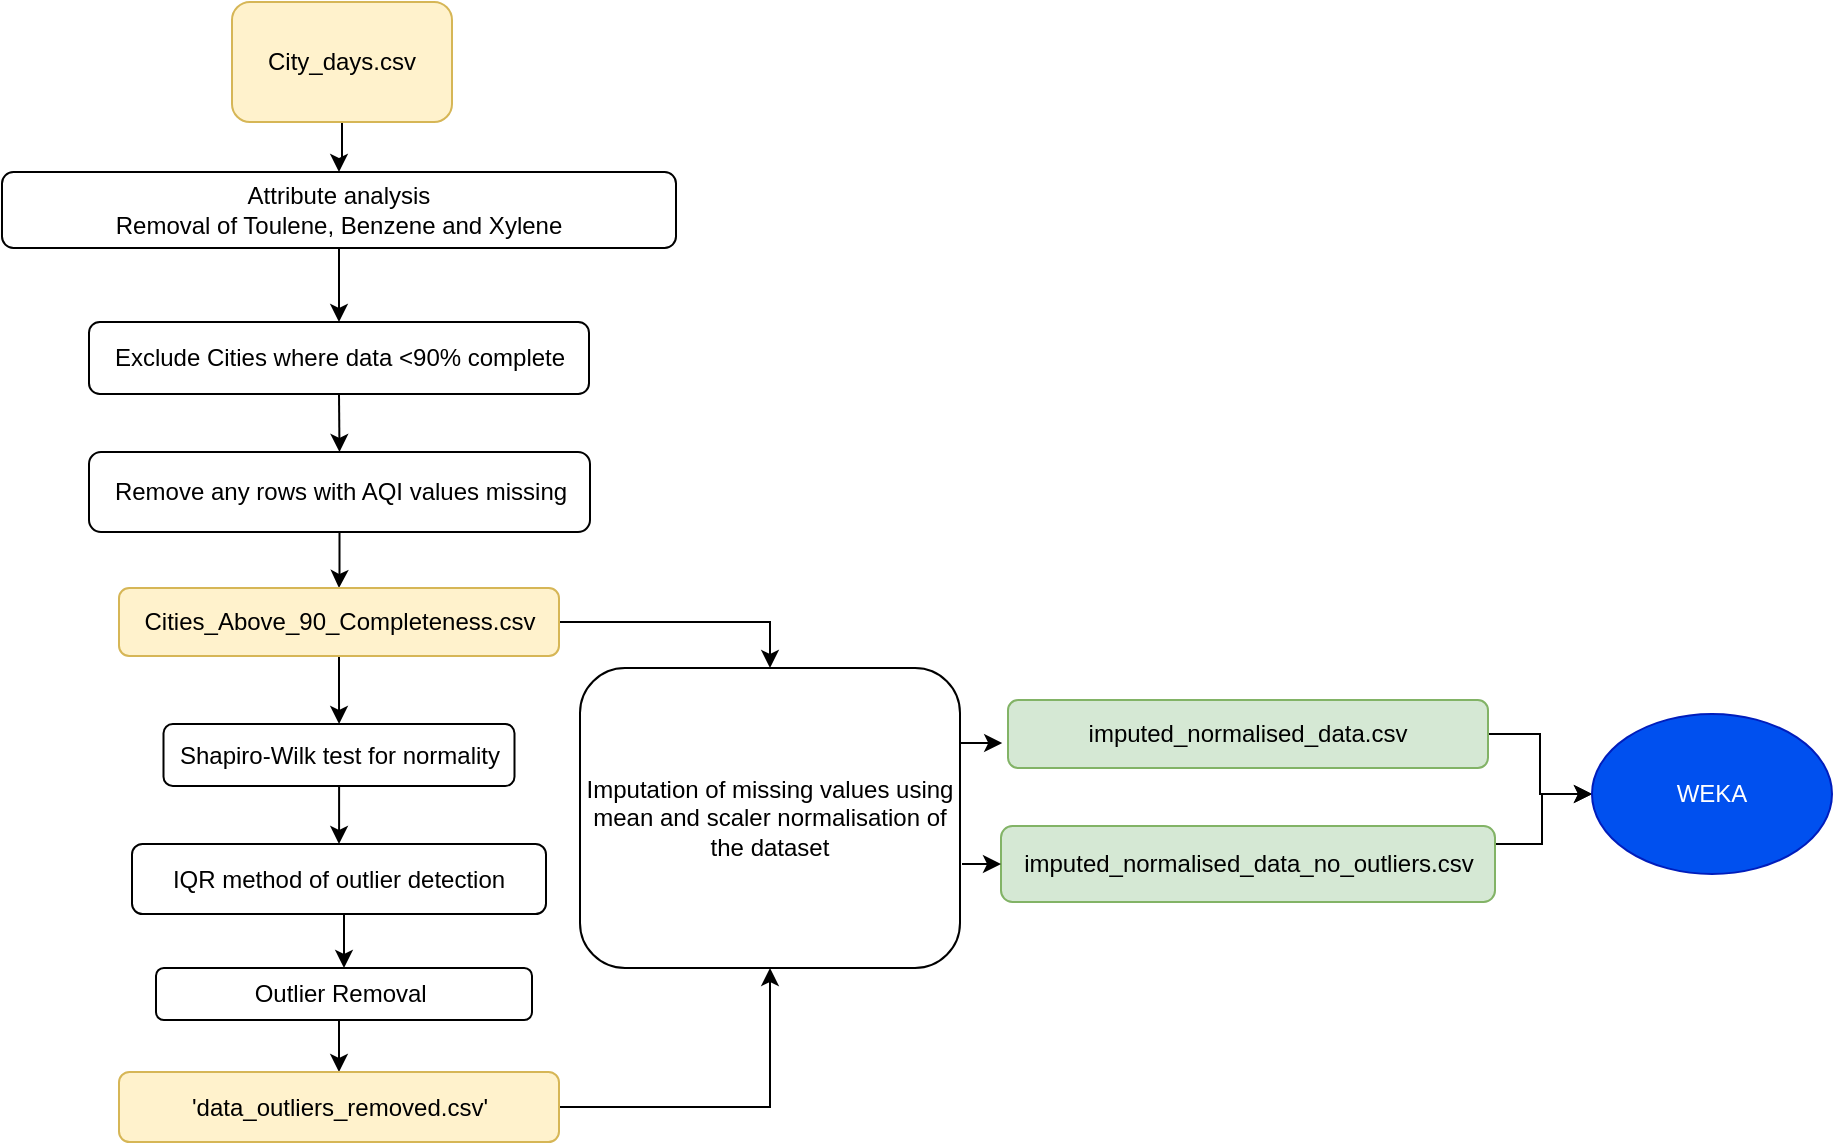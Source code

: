 <mxfile version="22.0.6" type="github">
  <diagram name="Page-1" id="52a04d89-c75d-2922-d76d-85b35f80e030">
    <mxGraphModel dx="2074" dy="1110" grid="0" gridSize="10" guides="1" tooltips="1" connect="1" arrows="1" fold="1" page="0" pageScale="1" pageWidth="1169" pageHeight="827" background="none" math="0" shadow="0">
      <root>
        <mxCell id="0" />
        <mxCell id="1" parent="0" />
        <mxCell id="QiFah7z5HYFgEwHy6eRP-2" style="edgeStyle=orthogonalEdgeStyle;rounded=0;orthogonalLoop=1;jettySize=auto;html=1;entryX=0.5;entryY=0;entryDx=0;entryDy=0;" edge="1" parent="1" source="QiFah7z5HYFgEwHy6eRP-1" target="QiFah7z5HYFgEwHy6eRP-3">
          <mxGeometry relative="1" as="geometry">
            <mxPoint x="280" y="80" as="targetPoint" />
          </mxGeometry>
        </mxCell>
        <mxCell id="QiFah7z5HYFgEwHy6eRP-1" value="City_days.csv" style="rounded=1;whiteSpace=wrap;html=1;fillColor=#fff2cc;strokeColor=#d6b656;" vertex="1" parent="1">
          <mxGeometry x="170" y="45" width="110" height="60" as="geometry" />
        </mxCell>
        <mxCell id="QiFah7z5HYFgEwHy6eRP-4" style="edgeStyle=orthogonalEdgeStyle;rounded=0;orthogonalLoop=1;jettySize=auto;html=1;" edge="1" parent="1" source="QiFah7z5HYFgEwHy6eRP-3" target="QiFah7z5HYFgEwHy6eRP-5">
          <mxGeometry relative="1" as="geometry">
            <mxPoint x="520" y="80" as="targetPoint" />
          </mxGeometry>
        </mxCell>
        <mxCell id="QiFah7z5HYFgEwHy6eRP-3" value="Attribute analysis&lt;br&gt;Removal of Toulene, Benzene and Xylene" style="rounded=1;whiteSpace=wrap;html=1;glass=0;" vertex="1" parent="1">
          <mxGeometry x="55" y="130" width="337" height="38" as="geometry" />
        </mxCell>
        <mxCell id="QiFah7z5HYFgEwHy6eRP-17" style="edgeStyle=orthogonalEdgeStyle;rounded=0;orthogonalLoop=1;jettySize=auto;html=1;exitX=0.5;exitY=1;exitDx=0;exitDy=0;entryX=0.5;entryY=0;entryDx=0;entryDy=0;" edge="1" parent="1" source="QiFah7z5HYFgEwHy6eRP-5" target="QiFah7z5HYFgEwHy6eRP-7">
          <mxGeometry relative="1" as="geometry" />
        </mxCell>
        <mxCell id="QiFah7z5HYFgEwHy6eRP-5" value="Exclude Cities where data &amp;lt;90% complete" style="rounded=1;whiteSpace=wrap;html=1;" vertex="1" parent="1">
          <mxGeometry x="98.5" y="205" width="250" height="36" as="geometry" />
        </mxCell>
        <mxCell id="QiFah7z5HYFgEwHy6eRP-34" style="edgeStyle=orthogonalEdgeStyle;rounded=0;orthogonalLoop=1;jettySize=auto;html=1;entryX=0.5;entryY=0;entryDx=0;entryDy=0;" edge="1" parent="1" source="QiFah7z5HYFgEwHy6eRP-7" target="QiFah7z5HYFgEwHy6eRP-8">
          <mxGeometry relative="1" as="geometry" />
        </mxCell>
        <mxCell id="QiFah7z5HYFgEwHy6eRP-7" value="Remove any rows with AQI values missing" style="rounded=1;whiteSpace=wrap;html=1;" vertex="1" parent="1">
          <mxGeometry x="98.5" y="270" width="250.5" height="40" as="geometry" />
        </mxCell>
        <mxCell id="QiFah7z5HYFgEwHy6eRP-9" style="edgeStyle=orthogonalEdgeStyle;rounded=0;orthogonalLoop=1;jettySize=auto;html=1;" edge="1" parent="1" source="QiFah7z5HYFgEwHy6eRP-8" target="QiFah7z5HYFgEwHy6eRP-10">
          <mxGeometry relative="1" as="geometry">
            <mxPoint x="520" y="400" as="targetPoint" />
          </mxGeometry>
        </mxCell>
        <mxCell id="QiFah7z5HYFgEwHy6eRP-15" style="edgeStyle=orthogonalEdgeStyle;rounded=0;orthogonalLoop=1;jettySize=auto;html=1;entryX=0.5;entryY=0;entryDx=0;entryDy=0;" edge="1" parent="1" source="QiFah7z5HYFgEwHy6eRP-8" target="QiFah7z5HYFgEwHy6eRP-14">
          <mxGeometry relative="1" as="geometry" />
        </mxCell>
        <mxCell id="QiFah7z5HYFgEwHy6eRP-8" value="Cities_Above_90_Completeness.csv" style="rounded=1;whiteSpace=wrap;html=1;fillColor=#fff2cc;strokeColor=#d6b656;" vertex="1" parent="1">
          <mxGeometry x="113.5" y="338" width="220" height="34" as="geometry" />
        </mxCell>
        <mxCell id="QiFah7z5HYFgEwHy6eRP-28" style="edgeStyle=orthogonalEdgeStyle;rounded=0;orthogonalLoop=1;jettySize=auto;html=1;" edge="1" parent="1" source="QiFah7z5HYFgEwHy6eRP-10" target="QiFah7z5HYFgEwHy6eRP-11">
          <mxGeometry relative="1" as="geometry" />
        </mxCell>
        <mxCell id="QiFah7z5HYFgEwHy6eRP-10" value="Shapiro-Wilk test for normality" style="rounded=1;whiteSpace=wrap;html=1;" vertex="1" parent="1">
          <mxGeometry x="135.75" y="406" width="175.5" height="31" as="geometry" />
        </mxCell>
        <mxCell id="QiFah7z5HYFgEwHy6eRP-29" style="edgeStyle=orthogonalEdgeStyle;rounded=0;orthogonalLoop=1;jettySize=auto;html=1;exitX=0.5;exitY=1;exitDx=0;exitDy=0;entryX=0.5;entryY=0;entryDx=0;entryDy=0;" edge="1" parent="1" source="QiFah7z5HYFgEwHy6eRP-11" target="QiFah7z5HYFgEwHy6eRP-12">
          <mxGeometry relative="1" as="geometry" />
        </mxCell>
        <mxCell id="QiFah7z5HYFgEwHy6eRP-11" value="IQR method of outlier detection" style="rounded=1;whiteSpace=wrap;html=1;" vertex="1" parent="1">
          <mxGeometry x="120" y="466" width="207" height="35" as="geometry" />
        </mxCell>
        <mxCell id="QiFah7z5HYFgEwHy6eRP-30" style="edgeStyle=orthogonalEdgeStyle;rounded=0;orthogonalLoop=1;jettySize=auto;html=1;exitX=0.5;exitY=1;exitDx=0;exitDy=0;entryX=0.5;entryY=0;entryDx=0;entryDy=0;" edge="1" parent="1" source="QiFah7z5HYFgEwHy6eRP-12" target="QiFah7z5HYFgEwHy6eRP-13">
          <mxGeometry relative="1" as="geometry" />
        </mxCell>
        <mxCell id="QiFah7z5HYFgEwHy6eRP-12" value="Outlier Removal&amp;nbsp;" style="rounded=1;whiteSpace=wrap;html=1;" vertex="1" parent="1">
          <mxGeometry x="132" y="528" width="188" height="26" as="geometry" />
        </mxCell>
        <mxCell id="QiFah7z5HYFgEwHy6eRP-16" style="edgeStyle=orthogonalEdgeStyle;rounded=0;orthogonalLoop=1;jettySize=auto;html=1;entryX=0.5;entryY=1;entryDx=0;entryDy=0;" edge="1" parent="1" source="QiFah7z5HYFgEwHy6eRP-13" target="QiFah7z5HYFgEwHy6eRP-14">
          <mxGeometry relative="1" as="geometry" />
        </mxCell>
        <mxCell id="QiFah7z5HYFgEwHy6eRP-13" value="&#39;data_outliers_removed.csv&#39;" style="rounded=1;whiteSpace=wrap;html=1;fillColor=#fff2cc;strokeColor=#d6b656;" vertex="1" parent="1">
          <mxGeometry x="113.5" y="580" width="220" height="35" as="geometry" />
        </mxCell>
        <mxCell id="QiFah7z5HYFgEwHy6eRP-14" value="Imputation of missing values using mean and scaler normalisation of the dataset" style="rounded=1;whiteSpace=wrap;html=1;" vertex="1" parent="1">
          <mxGeometry x="344" y="378" width="190" height="150" as="geometry" />
        </mxCell>
        <mxCell id="QiFah7z5HYFgEwHy6eRP-25" style="edgeStyle=orthogonalEdgeStyle;rounded=0;orthogonalLoop=1;jettySize=auto;html=1;exitX=1;exitY=0.5;exitDx=0;exitDy=0;" edge="1" parent="1" source="QiFah7z5HYFgEwHy6eRP-20" target="QiFah7z5HYFgEwHy6eRP-24">
          <mxGeometry relative="1" as="geometry" />
        </mxCell>
        <mxCell id="QiFah7z5HYFgEwHy6eRP-20" value="imputed_normalised_data.csv" style="rounded=1;whiteSpace=wrap;html=1;fillColor=#d5e8d4;strokeColor=#82b366;" vertex="1" parent="1">
          <mxGeometry x="558" y="394" width="240" height="34" as="geometry" />
        </mxCell>
        <mxCell id="QiFah7z5HYFgEwHy6eRP-26" style="edgeStyle=orthogonalEdgeStyle;rounded=0;orthogonalLoop=1;jettySize=auto;html=1;entryX=0;entryY=0.5;entryDx=0;entryDy=0;" edge="1" parent="1" source="QiFah7z5HYFgEwHy6eRP-21" target="QiFah7z5HYFgEwHy6eRP-24">
          <mxGeometry relative="1" as="geometry">
            <Array as="points">
              <mxPoint x="825" y="466" />
              <mxPoint x="825" y="441" />
            </Array>
          </mxGeometry>
        </mxCell>
        <mxCell id="QiFah7z5HYFgEwHy6eRP-21" value="imputed_normalised_data_no_outliers.csv" style="rounded=1;whiteSpace=wrap;html=1;fillColor=#d5e8d4;strokeColor=#82b366;" vertex="1" parent="1">
          <mxGeometry x="554.5" y="457" width="247" height="38" as="geometry" />
        </mxCell>
        <mxCell id="QiFah7z5HYFgEwHy6eRP-22" style="edgeStyle=orthogonalEdgeStyle;rounded=0;orthogonalLoop=1;jettySize=auto;html=1;exitX=1;exitY=0.25;exitDx=0;exitDy=0;entryX=-0.012;entryY=0.639;entryDx=0;entryDy=0;entryPerimeter=0;" edge="1" parent="1" source="QiFah7z5HYFgEwHy6eRP-14" target="QiFah7z5HYFgEwHy6eRP-20">
          <mxGeometry relative="1" as="geometry" />
        </mxCell>
        <mxCell id="QiFah7z5HYFgEwHy6eRP-24" value="WEKA" style="ellipse;whiteSpace=wrap;html=1;fillColor=#0050ef;fontColor=#ffffff;strokeColor=#001DBC;" vertex="1" parent="1">
          <mxGeometry x="850" y="401" width="120" height="80" as="geometry" />
        </mxCell>
        <mxCell id="QiFah7z5HYFgEwHy6eRP-39" value="" style="endArrow=classic;html=1;rounded=0;entryX=0;entryY=0.5;entryDx=0;entryDy=0;" edge="1" parent="1" target="QiFah7z5HYFgEwHy6eRP-21">
          <mxGeometry width="50" height="50" relative="1" as="geometry">
            <mxPoint x="535" y="476" as="sourcePoint" />
            <mxPoint x="582" y="431" as="targetPoint" />
          </mxGeometry>
        </mxCell>
      </root>
    </mxGraphModel>
  </diagram>
</mxfile>
